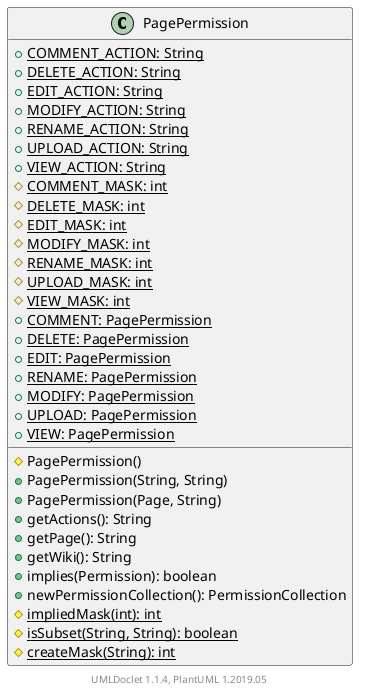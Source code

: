 @startuml

    class PagePermission [[PagePermission.html]] {
        {static} +COMMENT_ACTION: String
        {static} +DELETE_ACTION: String
        {static} +EDIT_ACTION: String
        {static} +MODIFY_ACTION: String
        {static} +RENAME_ACTION: String
        {static} +UPLOAD_ACTION: String
        {static} +VIEW_ACTION: String
        {static} #COMMENT_MASK: int
        {static} #DELETE_MASK: int
        {static} #EDIT_MASK: int
        {static} #MODIFY_MASK: int
        {static} #RENAME_MASK: int
        {static} #UPLOAD_MASK: int
        {static} #VIEW_MASK: int
        {static} +COMMENT: PagePermission
        {static} +DELETE: PagePermission
        {static} +EDIT: PagePermission
        {static} +RENAME: PagePermission
        {static} +MODIFY: PagePermission
        {static} +UPLOAD: PagePermission
        {static} +VIEW: PagePermission
        #PagePermission()
        +PagePermission(String, String)
        +PagePermission(Page, String)
        +getActions(): String
        +getPage(): String
        +getWiki(): String
        +implies(Permission): boolean
        +newPermissionCollection(): PermissionCollection
        {static} #impliedMask(int): int
        {static} #isSubset(String, String): boolean
        {static} #createMask(String): int
    }


    center footer UMLDoclet 1.1.4, PlantUML 1.2019.05
@enduml
